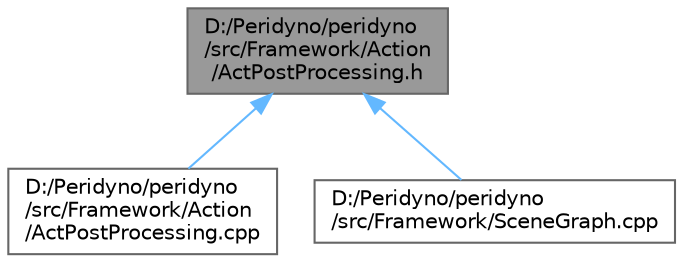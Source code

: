 digraph "D:/Peridyno/peridyno/src/Framework/Action/ActPostProcessing.h"
{
 // LATEX_PDF_SIZE
  bgcolor="transparent";
  edge [fontname=Helvetica,fontsize=10,labelfontname=Helvetica,labelfontsize=10];
  node [fontname=Helvetica,fontsize=10,shape=box,height=0.2,width=0.4];
  Node1 [id="Node000001",label="D:/Peridyno/peridyno\l/src/Framework/Action\l/ActPostProcessing.h",height=0.2,width=0.4,color="gray40", fillcolor="grey60", style="filled", fontcolor="black",tooltip=" "];
  Node1 -> Node2 [id="edge1_Node000001_Node000002",dir="back",color="steelblue1",style="solid",tooltip=" "];
  Node2 [id="Node000002",label="D:/Peridyno/peridyno\l/src/Framework/Action\l/ActPostProcessing.cpp",height=0.2,width=0.4,color="grey40", fillcolor="white", style="filled",URL="$_act_post_processing_8cpp.html",tooltip=" "];
  Node1 -> Node3 [id="edge2_Node000001_Node000003",dir="back",color="steelblue1",style="solid",tooltip=" "];
  Node3 [id="Node000003",label="D:/Peridyno/peridyno\l/src/Framework/SceneGraph.cpp",height=0.2,width=0.4,color="grey40", fillcolor="white", style="filled",URL="$_scene_graph_8cpp.html",tooltip=" "];
}
